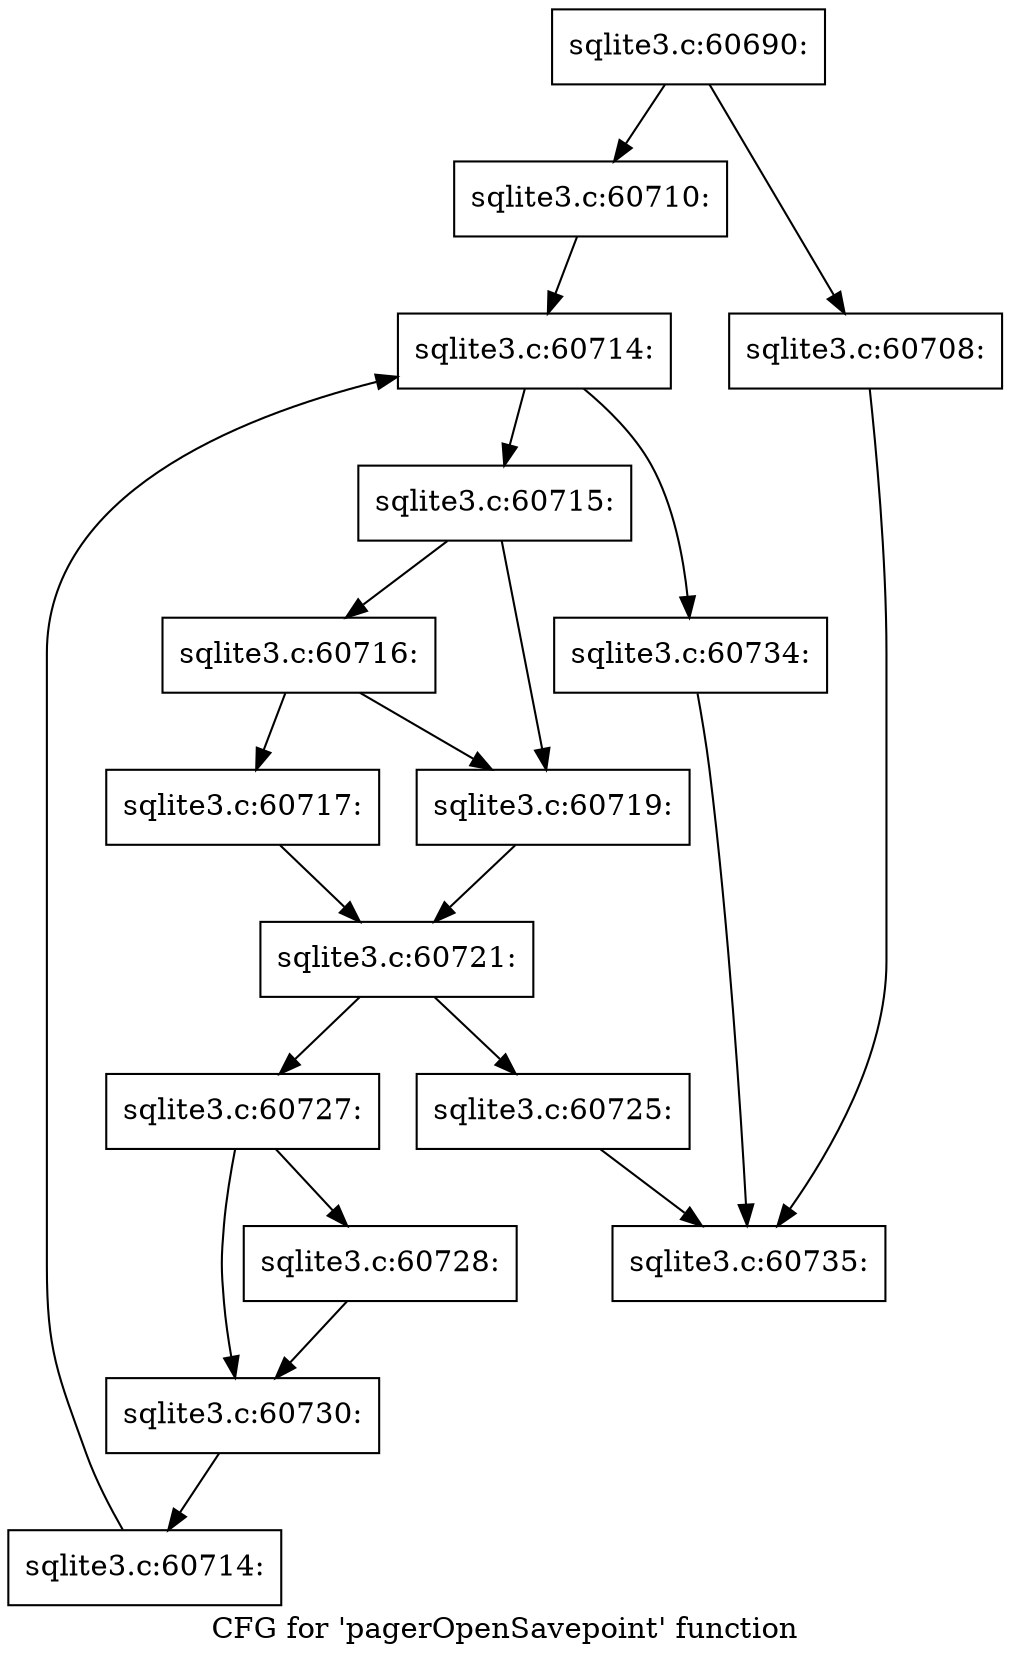 digraph "CFG for 'pagerOpenSavepoint' function" {
	label="CFG for 'pagerOpenSavepoint' function";

	Node0x55c0f71e4970 [shape=record,label="{sqlite3.c:60690:}"];
	Node0x55c0f71e4970 -> Node0x55c0f71ea060;
	Node0x55c0f71e4970 -> Node0x55c0f71ea010;
	Node0x55c0f71ea010 [shape=record,label="{sqlite3.c:60708:}"];
	Node0x55c0f71ea010 -> Node0x55c0f58afb00;
	Node0x55c0f71ea060 [shape=record,label="{sqlite3.c:60710:}"];
	Node0x55c0f71ea060 -> Node0x55c0f71eb1e0;
	Node0x55c0f71eb1e0 [shape=record,label="{sqlite3.c:60714:}"];
	Node0x55c0f71eb1e0 -> Node0x55c0f71eb400;
	Node0x55c0f71eb1e0 -> Node0x55c0f71eafc0;
	Node0x55c0f71eb400 [shape=record,label="{sqlite3.c:60715:}"];
	Node0x55c0f71eb400 -> Node0x55c0f71ebf00;
	Node0x55c0f71eb400 -> Node0x55c0f71ebeb0;
	Node0x55c0f71ebf00 [shape=record,label="{sqlite3.c:60716:}"];
	Node0x55c0f71ebf00 -> Node0x55c0f71ebe10;
	Node0x55c0f71ebf00 -> Node0x55c0f71ebeb0;
	Node0x55c0f71ebe10 [shape=record,label="{sqlite3.c:60717:}"];
	Node0x55c0f71ebe10 -> Node0x55c0f71ebe60;
	Node0x55c0f71ebeb0 [shape=record,label="{sqlite3.c:60719:}"];
	Node0x55c0f71ebeb0 -> Node0x55c0f71ebe60;
	Node0x55c0f71ebe60 [shape=record,label="{sqlite3.c:60721:}"];
	Node0x55c0f71ebe60 -> Node0x55c0f71ee840;
	Node0x55c0f71ebe60 -> Node0x55c0f71ee7f0;
	Node0x55c0f71ee7f0 [shape=record,label="{sqlite3.c:60725:}"];
	Node0x55c0f71ee7f0 -> Node0x55c0f58afb00;
	Node0x55c0f71ee840 [shape=record,label="{sqlite3.c:60727:}"];
	Node0x55c0f71ee840 -> Node0x55c0f71ef080;
	Node0x55c0f71ee840 -> Node0x55c0f71ef0d0;
	Node0x55c0f71ef080 [shape=record,label="{sqlite3.c:60728:}"];
	Node0x55c0f71ef080 -> Node0x55c0f71ef0d0;
	Node0x55c0f71ef0d0 [shape=record,label="{sqlite3.c:60730:}"];
	Node0x55c0f71ef0d0 -> Node0x55c0f71eb370;
	Node0x55c0f71eb370 [shape=record,label="{sqlite3.c:60714:}"];
	Node0x55c0f71eb370 -> Node0x55c0f71eb1e0;
	Node0x55c0f71eafc0 [shape=record,label="{sqlite3.c:60734:}"];
	Node0x55c0f71eafc0 -> Node0x55c0f58afb00;
	Node0x55c0f58afb00 [shape=record,label="{sqlite3.c:60735:}"];
}
